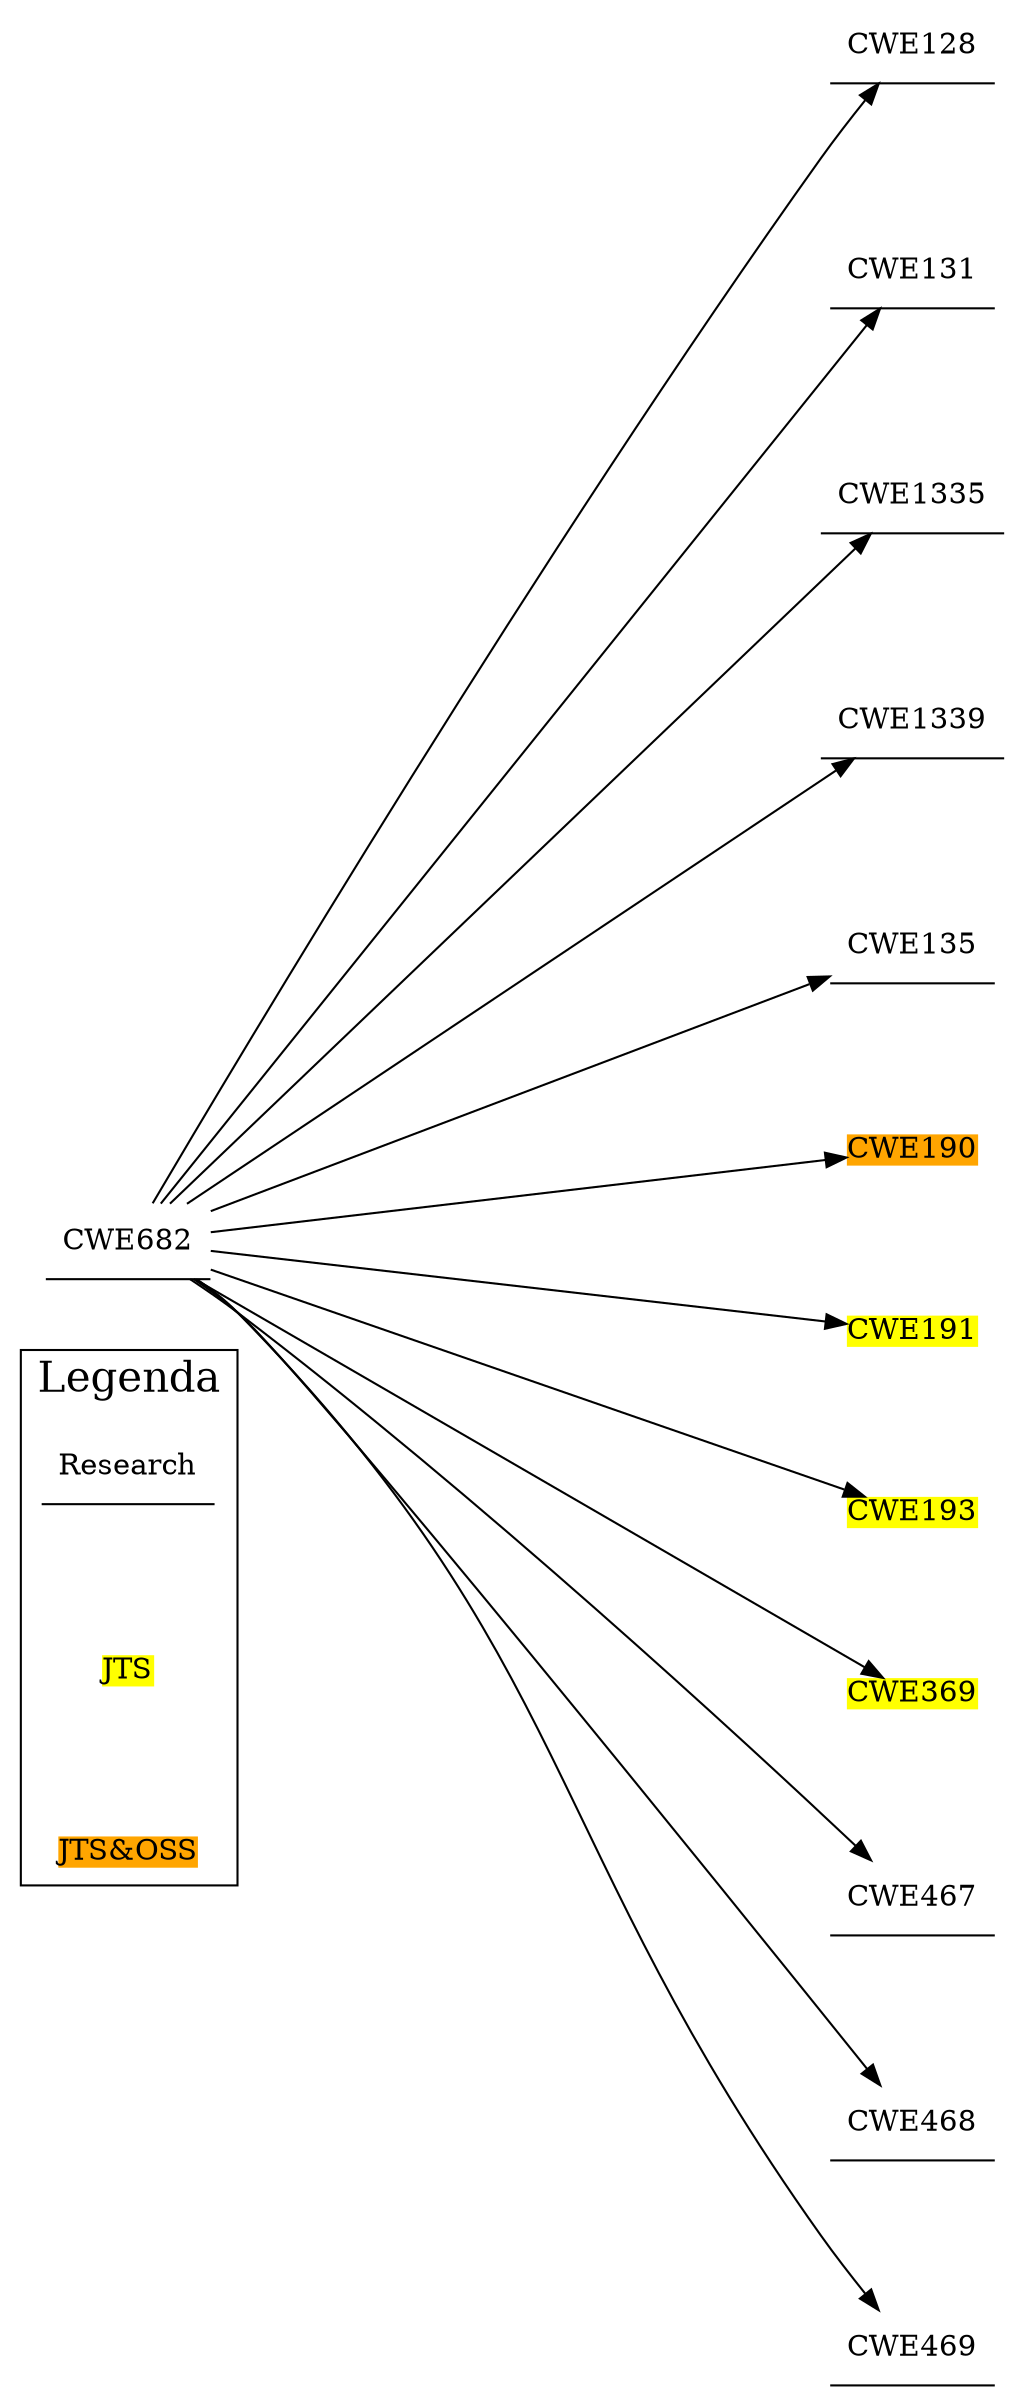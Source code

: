 digraph "Family Tree" {
	graph [nodesep=1 rankdir=LR ranksep=4 splines=true]
	subgraph clusterA {
		node [shape=plaintext]
		label=Legenda
		fontsize=20
		Research [label=Research color=black fillcolor=white shape=underline style=filled]
		JTS [label=JTS color=black fillcolor=yellow shape=plain style=filled]
		"JTS&OSS" [label="JTS&OSS" color=black fillcolor=orange shape=plain style=filled]
	}
	CWE682 [label=CWE682 color=black fillcolor=white shape=underline style=filled]
	CWE128 [label=CWE128 color=black fillcolor=white shape=underline style=filled]
	CWE131 [label=CWE131 color=black fillcolor=white shape=underline style=filled]
	CWE1335 [label=CWE1335 color=black fillcolor=white shape=underline style=filled]
	CWE1339 [label=CWE1339 color=black fillcolor=white shape=underline style=filled]
	CWE135 [label=CWE135 color=black fillcolor=white shape=underline style=filled]
	CWE190 [label=CWE190 color=black fillcolor=orange shape=plain style=filled]
	CWE191 [label=CWE191 color=black fillcolor=yellow shape=plain style=filled]
	CWE193 [label=CWE193 color=black fillcolor=yellow shape=plain style=filled]
	CWE369 [label=CWE369 color=black fillcolor=yellow shape=plain style=filled]
	CWE467 [label=CWE467 color=black fillcolor=white shape=underline style=filled]
	CWE468 [label=CWE468 color=black fillcolor=white shape=underline style=filled]
	CWE469 [label=CWE469 color=black fillcolor=white shape=underline style=filled]
	CWE682 -> CWE128
	CWE682 -> CWE131
	CWE682 -> CWE1335
	CWE682 -> CWE1339
	CWE682 -> CWE135
	CWE682 -> CWE190
	CWE682 -> CWE191
	CWE682 -> CWE193
	CWE682 -> CWE369
	CWE682 -> CWE467
	CWE682 -> CWE468
	CWE682 -> CWE469
}
